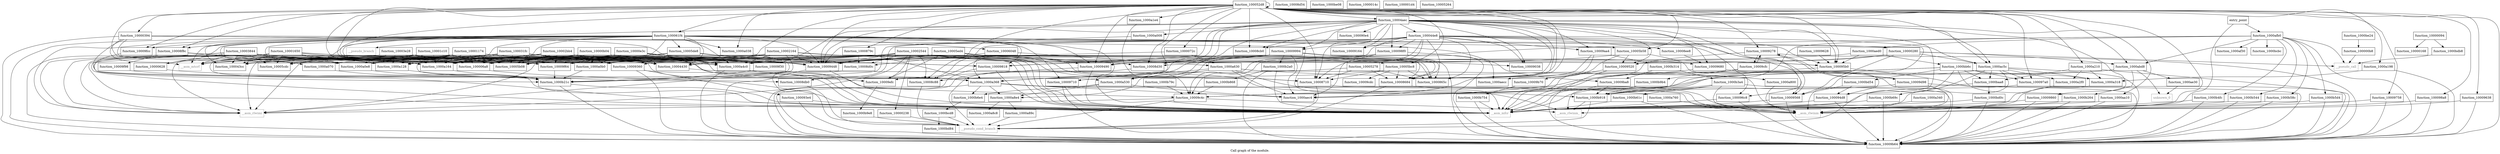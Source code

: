 digraph "Call graph of the module." {
  label="Call graph of the module.";
  node [shape=record];

  Node_function_10005b08 [label="{function_10005b08}"];
  Node_function_10005b58 [label="{function_10005b58}"];
  Node_function_10008cb0 [label="{function_10008cb0}"];
  Node_function_100098f0 [label="{function_100098f0}"];
  Node_function_1000a008 [label="{function_1000a008}"];
  Node_function_100096c8 [label="{function_100096c8}"];
  Node_function_1000a0e8 [label="{function_1000a0e8}"];
  Node_function_10005bc8 [label="{function_10005bc8}"];
  Node_function_1000a038 [label="{function_1000a038}"];
  Node_function_10009710 [label="{function_10009710}"];
  Node_function_10009994 [label="{function_10009994}"];
  Node_function_10008d0c [label="{function_10008d0c}"];
  Node_function_10008d30 [label="{function_10008d30}"];
  Node_function_10009aa4 [label="{function_10009aa4}"];
  Node_function_10008d54 [label="{function_10008d54}"];
  Node_function_10008db0 [label="{function_10008db0}"];
  Node_function_10008c88 [label="{function_10008c88}"];
  Node_function_10005cdc [label="{function_10005cdc}"];
  Node_function_10008ee8 [label="{function_10008ee8}"];
  Node_function_10009758 [label="{function_10009758}"];
  Node_function_10009b64 [label="{function_10009b64}"];
  Node_function_10005de8 [label="{function_10005de8}"];
  Node_function_1000a070 [label="{function_1000a070}"];
  Node_function_100097a0 [label="{function_100097a0}"];
  Node_function_10008684 [label="{function_10008684}"];
  Node_function_10009b70 [label="{function_10009b70}"];
  Node_function_10008f8c [label="{function_10008f8c}"];
  Node_function_10009038 [label="{function_10009038}"];
  Node_function_100090e4 [label="{function_100090e4}"];
  Node_function_10009ba8 [label="{function_10009ba8}"];
  Node_function_10009164 [label="{function_10009164}"];
  Node_function_10009278 [label="{function_10009278}"];
  Node_function_10009c4c [label="{function_10009c4c}"];
  Node_function_10005ed4 [label="{function_10005ed4}"];
  Node_function_10009360 [label="{function_10009360}"];
  Node_function_10006048 [label="{function_10006048}"];
  Node_function_10008710 [label="{function_10008710}"];
  Node_function_100093e4 [label="{function_100093e4}"];
  Node_function_10009cdc [label="{function_10009cdc}"];
  Node_function_10009448 [label="{function_10009448}"];
  Node_function_10009cfc [label="{function_10009cfc}"];
  Node_function_10009490 [label="{function_10009490}"];
  Node_function_10009d98 [label="{function_10009d98}"];
  Node_function_100094d8 [label="{function_100094d8}"];
  Node_function_10009efc [label="{function_10009efc}"];
  Node_function_10009520 [label="{function_10009520}"];
  Node_function_10009f30 [label="{function_10009f30}"];
  Node_function_10009818 [label="{function_10009818}"];
  Node_function_1000a0b0 [label="{function_1000a0b0}"];
  Node_function_10009860 [label="{function_10009860}"];
  Node_function_100098a8 [label="{function_100098a8}"];
  Node_function_100061f4 [label="{function_100061f4}"];
  Node_function_10009568 [label="{function_10009568}"];
  Node_function_1000865c [label="{function_1000865c}"];
  Node_function_1000a128 [label="{function_1000a128}"];
  Node_function_1000879c [label="{function_1000879c}"];
  Node_function_10009680 [label="{function_10009680}"];
  Node_function_10009f64 [label="{function_10009f64}"];
  Node_function_100095b0 [label="{function_100095b0}"];
  Node_function_10009f98 [label="{function_10009f98}"];
  Node_function_10009628 [label="{function_10009628}"];
  Node_function_10009fcc [label="{function_10009fcc}"];
  Node_function_10009638 [label="{function_10009638}"];
  Node_function_1000a164 [label="{function_1000a164}"];
  Node_function_1000b5d4 [label="{function_1000b5d4}"];
  Node_function_1000a198 [label="{function_1000a198}"];
  Node_function_1000a1e4 [label="{function_1000a1e4}"];
  Node_function_1000a210 [label="{function_1000a210}"];
  Node_function_1000a2f0 [label="{function_1000a2f0}"];
  Node_function_1000a318 [label="{function_1000a318}"];
  Node_function_1000a340 [label="{function_1000a340}"];
  Node_function_1000a368 [label="{function_1000a368}"];
  Node_function_1000a4c0 [label="{function_1000a4c0}"];
  Node_function_1000a530 [label="{function_1000a530}"];
  Node_function_1000a630 [label="{function_1000a630}"];
  Node_function_1000a760 [label="{function_1000a760}"];
  Node_function_1000a800 [label="{function_1000a800}"];
  Node_function_1000a89c [label="{function_1000a89c}"];
  Node_function_1000a8c8 [label="{function_1000a8c8}"];
  Node_function_1000a8e4 [label="{function_1000a8e4}"];
  Node_function_1000aa10 [label="{function_1000aa10}"];
  Node_function_1000abd8 [label="{function_1000abd8}"];
  Node_function_1000ac5c [label="{function_1000ac5c}"];
  Node_function_1000ae30 [label="{function_1000ae30}"];
  Node_function_1000aec4 [label="{function_1000aec4}"];
  Node_function_1000aecc [label="{function_1000aecc}"];
  Node_function_1000aed0 [label="{function_1000aed0}"];
  Node_function_1000af30 [label="{function_1000af30}"];
  Node_function_1000afb0 [label="{function_1000afb0}"];
  Node_function_1000b21c [label="{function_1000b21c}"];
  Node_function_1000b264 [label="{function_1000b264}"];
  Node_function_1000b2a0 [label="{function_1000b2a0}"];
  Node_function_1000b314 [label="{function_1000b314}"];
  Node_function_1000b3a4 [label="{function_1000b3a4}"];
  Node_function_1000b4fc [label="{function_1000b4fc}"];
  Node_function_1000b544 [label="{function_1000b544}"];
  Node_function_1000b58c [label="{function_1000b58c}"];
  Node_function_1000b61c [label="{function_1000b61c}"];
  Node_function_1000b69c [label="{function_1000b69c}"];
  Node_function_1000b6e4 [label="{function_1000b6e4}"];
  Node_function_1000b754 [label="{function_1000b754}"];
  Node_function_1000b79c [label="{function_1000b79c}"];
  Node_function_1000b868 [label="{function_1000b868}"];
  Node_function_1000b918 [label="{function_1000b918}"];
  Node_function_1000b9b4 [label="{function_1000b9b4}"];
  Node_function_1000b9e8 [label="{function_1000b9e8}"];
  Node_function_1000baa8 [label="{function_1000baa8}"];
  Node_function_1000bb6c [label="{function_1000bb6c}"];
  Node_function_1000bcbc [label="{function_1000bcbc}"];
  Node_function_1000bcd8 [label="{function_1000bcd8}"];
  Node_function_1000bd0c [label="{function_1000bd0c}"];
  Node_function_1000bd54 [label="{function_1000bd54}"];
  Node_function_1000bd84 [label="{function_1000bd84}"];
  Node_function_1000bdb8 [label="{function_1000bdb8}"];
  Node_function_1000be08 [label="{function_1000be08}"];
  Node_function_1000be24 [label="{function_1000be24}"];
  Node___asm_rlwinm [color="gray50", fontcolor="gray50", label="{__asm_rlwinm}"];
  Node___asm_rlwinm_ [color="gray50", fontcolor="gray50", label="{__asm_rlwinm_}"];
  Node___asm_rlwimi [color="gray50", fontcolor="gray50", label="{__asm_rlwimi}"];
  Node___asm_mfcr [color="gray50", fontcolor="gray50", label="{__asm_mfcr}"];
  Node___asm_mtcrf [color="gray50", fontcolor="gray50", label="{__asm_mtcrf}"];
  Node_unknown_0 [color="gray50", fontcolor="gray50", label="{unknown_0}"];
  Node___pseudo_call [color="gray50", fontcolor="gray50", label="{__pseudo_call}"];
  Node___pseudo_branch [color="gray50", fontcolor="gray50", label="{__pseudo_branch}"];
  Node___pseudo_cond_branch [color="gray50", fontcolor="gray50", label="{__pseudo_cond_branch}"];
  Node_function_10000094 [label="{function_10000094}"];
  Node_function_100000b8 [label="{function_100000b8}"];
  Node_function_1000014c [label="{function_1000014c}"];
  Node_function_10000168 [label="{function_10000168}"];
  Node_function_100001d4 [label="{function_100001d4}"];
  Node_entry_point [label="{entry_point}"];
  Node_function_10000238 [label="{function_10000238}"];
  Node_function_10000280 [label="{function_10000280}"];
  Node_function_10000394 [label="{function_10000394}"];
  Node_function_10000628 [label="{function_10000628}"];
  Node_function_100006a8 [label="{function_100006a8}"];
  Node_function_1000072c [label="{function_1000072c}"];
  Node_function_10000b04 [label="{function_10000b04}"];
  Node_function_10000e3c [label="{function_10000e3c}"];
  Node_function_10001174 [label="{function_10001174}"];
  Node_function_10001650 [label="{function_10001650}"];
  Node_function_10001c10 [label="{function_10001c10}"];
  Node_function_10002164 [label="{function_10002164}"];
  Node_function_10002544 [label="{function_10002544}"];
  Node_function_10002bb4 [label="{function_10002bb4}"];
  Node_function_100031fc [label="{function_100031fc}"];
  Node_function_10003844 [label="{function_10003844}"];
  Node_function_10003e28 [label="{function_10003e28}"];
  Node_function_100043cc [label="{function_100043cc}"];
  Node_function_10004430 [label="{function_10004430}"];
  Node_function_100044e8 [label="{function_100044e8}"];
  Node_function_10004aec [label="{function_10004aec}"];
  Node_function_10005264 [label="{function_10005264}"];
  Node_function_10005278 [label="{function_10005278}"];
  Node_function_100052d8 [label="{function_100052d8}"];
  Node_function_10005b58 -> Node_function_10009b70;
  Node_function_10005b58 -> Node_function_100094d8;
  Node_function_10005b58 -> Node_function_10009520;
  Node_function_10005b58 -> Node_function_10009818;
  Node_function_100098f0 -> Node_function_10009b64;
  Node_function_100098f0 -> Node_function_10009448;
  Node_function_100098f0 -> Node_function_1000a530;
  Node_function_100098f0 -> Node_function_1000aec4;
  Node_function_100098f0 -> Node_function_1000aecc;
  Node_function_1000a008 -> Node_function_1000b21c;
  Node_function_100096c8 -> Node_function_10009b64;
  Node_function_100096c8 -> Node___asm_mfcr;
  Node_function_1000a0e8 -> Node_function_1000b21c;
  Node_function_10005bc8 -> Node_function_10008c88;
  Node_function_10005bc8 -> Node_function_10008684;
  Node_function_10005bc8 -> Node_function_10008710;
  Node_function_10005bc8 -> Node_function_10009cdc;
  Node_function_10005bc8 -> Node_function_1000865c;
  Node_function_1000a038 -> Node_function_1000b21c;
  Node_function_10009710 -> Node_function_10009b64;
  Node_function_10009710 -> Node___asm_mfcr;
  Node_function_10009994 -> Node_function_10009b64;
  Node_function_10009994 -> Node_function_10009360;
  Node_function_10009994 -> Node_function_10009448;
  Node_function_10009994 -> Node_function_100095b0;
  Node_function_10009994 -> Node_function_1000a368;
  Node_function_10009994 -> Node_function_1000a4c0;
  Node_function_10009994 -> Node_function_1000a530;
  Node_function_10009994 -> Node_function_1000aec4;
  Node_function_10009994 -> Node_function_1000b2a0;
  Node_function_10008d0c -> Node___pseudo_cond_branch;
  Node_function_10008d30 -> Node___pseudo_cond_branch;
  Node_function_10009aa4 -> Node_function_1000aec4;
  Node_function_10009aa4 -> Node_function_1000aecc;
  Node_function_10009aa4 -> Node_function_1000b314;
  Node_function_10008db0 -> Node___pseudo_cond_branch;
  Node_function_10008c88 -> Node___pseudo_cond_branch;
  Node_function_10008ee8 -> Node_function_10009680;
  Node_function_10009758 -> Node_function_10009b64;
  Node_function_10009758 -> Node___asm_mfcr;
  Node_function_10005de8 -> Node_function_10008d30;
  Node_function_10005de8 -> Node_function_10009360;
  Node_function_10005de8 -> Node_function_10009448;
  Node_function_10005de8 -> Node_function_10009f64;
  Node_function_10005de8 -> Node_function_1000a164;
  Node_function_1000a070 -> Node_function_1000b21c;
  Node_function_100097a0 -> Node_function_10009b64;
  Node_function_100097a0 -> Node___asm_mfcr;
  Node_function_10008684 -> Node___asm_rlwinm;
  Node_function_10008684 -> Node___pseudo_cond_branch;
  Node_function_10009b70 -> Node_function_1000b754;
  Node_function_10008f8c -> Node_function_10009b64;
  Node_function_10008f8c -> Node_function_10009448;
  Node_function_10008f8c -> Node_function_10009f64;
  Node_function_10008f8c -> Node_function_10009f98;
  Node_function_10008f8c -> Node_function_1000a164;
  Node_function_10009ba8 -> Node_function_1000b918;
  Node_function_10009ba8 -> Node___asm_rlwinm_;
  Node_function_10009278 -> Node_function_10009b64;
  Node_function_10009278 -> Node_function_10009cfc;
  Node_function_10009278 -> Node_function_10009d98;
  Node_function_10009278 -> Node___asm_mfcr;
  Node_function_10009c4c -> Node___asm_rlwinm_;
  Node_function_10009c4c -> Node___asm_rlwimi;
  Node_function_10009c4c -> Node___pseudo_cond_branch;
  Node_function_10005ed4 -> Node_function_10008684;
  Node_function_10005ed4 -> Node_function_10008710;
  Node_function_10005ed4 -> Node_function_10009448;
  Node_function_10005ed4 -> Node_function_10009490;
  Node_function_10005ed4 -> Node_function_10009efc;
  Node_function_10005ed4 -> Node_function_1000a0b0;
  Node_function_10005ed4 -> Node_function_1000865c;
  Node_function_10005ed4 -> Node_function_10009f64;
  Node_function_10005ed4 -> Node_function_1000a164;
  Node_function_10009360 -> Node_function_10009b64;
  Node_function_10009360 -> Node_function_100093e4;
  Node_function_10009360 -> Node___asm_mfcr;
  Node_function_10006048 -> Node_function_10008d0c;
  Node_function_10006048 -> Node_function_10008c88;
  Node_function_10006048 -> Node_function_1000a368;
  Node_function_10006048 -> Node_function_1000a630;
  Node_function_10008710 -> Node___asm_rlwinm;
  Node_function_10008710 -> Node___pseudo_cond_branch;
  Node_function_100093e4 -> Node_function_10009b64;
  Node_function_100093e4 -> Node___asm_mfcr;
  Node_function_10009448 -> Node_function_10009b64;
  Node_function_10009448 -> Node___asm_mfcr;
  Node_function_10009cfc -> Node_function_10009278;
  Node_function_10009cfc -> Node_function_10009c4c;
  Node_function_10009cfc -> Node_function_1000b9b4;
  Node_function_10009490 -> Node_function_10009b64;
  Node_function_10009490 -> Node___asm_mfcr;
  Node_function_10009d98 -> Node_function_10009b64;
  Node_function_10009d98 -> Node_function_10009278;
  Node_function_10009d98 -> Node_function_1000b918;
  Node_function_10009d98 -> Node___asm_rlwinm;
  Node_function_100094d8 -> Node_function_10009b64;
  Node_function_100094d8 -> Node___asm_mfcr;
  Node_function_10009efc -> Node_function_1000b9e8;
  Node_function_10009520 -> Node_function_10009b64;
  Node_function_10009520 -> Node___asm_mfcr;
  Node_function_10009f30 -> Node_function_1000b21c;
  Node_function_10009818 -> Node_function_10009b64;
  Node_function_10009818 -> Node___asm_mfcr;
  Node_function_1000a0b0 -> Node_function_1000b21c;
  Node_function_10009860 -> Node_function_10009b64;
  Node_function_10009860 -> Node___asm_mfcr;
  Node_function_100098a8 -> Node_function_10009b64;
  Node_function_100098a8 -> Node___asm_mfcr;
  Node_function_100061f4 -> Node_function_10005b08;
  Node_function_100061f4 -> Node_function_10005b58;
  Node_function_100061f4 -> Node_function_1000a0e8;
  Node_function_100061f4 -> Node_function_1000a038;
  Node_function_100061f4 -> Node_function_10009710;
  Node_function_100061f4 -> Node_function_10009b64;
  Node_function_100061f4 -> Node_function_10005de8;
  Node_function_100061f4 -> Node_function_1000a070;
  Node_function_100061f4 -> Node_function_10008f8c;
  Node_function_100061f4 -> Node_function_10009ba8;
  Node_function_100061f4 -> Node_function_10009360;
  Node_function_100061f4 -> Node_function_10006048;
  Node_function_100061f4 -> Node_function_10009448;
  Node_function_100061f4 -> Node_function_10009490;
  Node_function_100061f4 -> Node_function_10009818;
  Node_function_100061f4 -> Node_function_1000a0b0;
  Node_function_100061f4 -> Node_function_1000a128;
  Node_function_100061f4 -> Node_function_10009fcc;
  Node_function_100061f4 -> Node_function_1000a164;
  Node_function_100061f4 -> Node_function_1000a4c0;
  Node_function_100061f4 -> Node___asm_rlwinm;
  Node_function_100061f4 -> Node___asm_rlwimi;
  Node_function_100061f4 -> Node___asm_mfcr;
  Node_function_100061f4 -> Node___asm_mtcrf;
  Node_function_100061f4 -> Node___pseudo_branch;
  Node_function_100061f4 -> Node_function_100043cc;
  Node_function_100061f4 -> Node_function_10004430;
  Node_function_10009568 -> Node_function_10009b64;
  Node_function_10009568 -> Node___asm_mfcr;
  Node_function_1000a128 -> Node_function_1000b21c;
  Node_function_1000879c -> Node_function_10008d0c;
  Node_function_1000879c -> Node_function_1000a368;
  Node_function_10009680 -> Node_function_10009b64;
  Node_function_10009680 -> Node___asm_mfcr;
  Node_function_10009f64 -> Node_function_1000b21c;
  Node_function_100095b0 -> Node_function_10009b64;
  Node_function_100095b0 -> Node___asm_mfcr;
  Node_function_10009f98 -> Node_function_1000b21c;
  Node_function_10009628 -> Node_function_100095b0;
  Node_function_10009fcc -> Node_function_1000b21c;
  Node_function_10009638 -> Node_function_10009b64;
  Node_function_10009638 -> Node___asm_mfcr;
  Node_function_1000a164 -> Node_function_1000b21c;
  Node_function_1000b5d4 -> Node_function_10009b64;
  Node_function_1000b5d4 -> Node___asm_mfcr;
  Node_function_1000a198 -> Node_function_10009b64;
  Node_function_1000a198 -> Node_function_1000a318;
  Node_function_1000a1e4 -> Node_function_10009c4c;
  Node_function_1000a210 -> Node_function_10009b64;
  Node_function_1000a210 -> Node_function_1000a2f0;
  Node_function_1000a210 -> Node_function_1000a318;
  Node_function_1000a210 -> Node_function_1000baa8;
  Node_function_1000a2f0 -> Node___asm_rlwinm;
  Node_function_1000a318 -> Node___asm_rlwinm;
  Node_function_1000a340 -> Node___asm_rlwinm;
  Node_function_1000a368 -> Node_function_10009b64;
  Node_function_1000a368 -> Node_function_1000a760;
  Node_function_1000a368 -> Node_function_1000a8e4;
  Node_function_1000a368 -> Node_function_1000aec4;
  Node_function_1000a368 -> Node_function_1000b6e4;
  Node_function_1000a368 -> Node___asm_rlwinm;
  Node_function_1000a4c0 -> Node_function_10009b64;
  Node_function_1000a4c0 -> Node_function_10009c4c;
  Node_function_1000a4c0 -> Node_function_1000a368;
  Node_function_1000a530 -> Node_function_1000a8e4;
  Node_function_1000a530 -> Node_function_1000aec4;
  Node_function_1000a530 -> Node_function_1000b6e4;
  Node_function_1000a630 -> Node_function_1000a368;
  Node_function_1000a630 -> Node_function_1000a530;
  Node_function_1000a630 -> Node_function_1000a800;
  Node_function_1000a630 -> Node_function_1000a8e4;
  Node_function_1000a630 -> Node_function_1000aec4;
  Node_function_1000a630 -> Node_function_1000b918;
  Node_function_1000a630 -> Node___asm_rlwinm;
  Node_function_1000a760 -> Node___asm_rlwinm;
  Node_function_1000a800 -> Node___asm_rlwinm;
  Node_function_1000a89c -> Node___pseudo_cond_branch;
  Node_function_1000a8e4 -> Node_function_1000a89c;
  Node_function_1000a8e4 -> Node_function_1000a8c8;
  Node_function_1000aa10 -> Node_function_10009b64;
  Node_function_1000aa10 -> Node___asm_rlwinm_;
  Node_function_1000abd8 -> Node_function_1000ae30;
  Node_function_1000abd8 -> Node_function_1000aec4;
  Node_function_1000abd8 -> Node_function_1000aecc;
  Node_function_1000abd8 -> Node_function_1000b264;
  Node_function_1000abd8 -> Node_unknown_0;
  Node_function_1000ac5c -> Node_function_10009b64;
  Node_function_1000ac5c -> Node_function_100097a0;
  Node_function_1000ac5c -> Node_function_1000a2f0;
  Node_function_1000ac5c -> Node_function_1000a318;
  Node_function_1000ac5c -> Node_function_1000b69c;
  Node_function_1000ac5c -> Node_function_1000baa8;
  Node_function_1000ac5c -> Node___asm_rlwinm;
  Node_function_1000ac5c -> Node___asm_mfcr;
  Node_function_1000ae30 -> Node_unknown_0;
  Node_function_1000aed0 -> Node_function_10009360;
  Node_function_1000aed0 -> Node_function_100095b0;
  Node_function_1000aed0 -> Node_function_1000bb6c;
  Node_function_1000afb0 -> Node_function_10009b64;
  Node_function_1000afb0 -> Node_function_10009c4c;
  Node_function_1000afb0 -> Node_function_1000b5d4;
  Node_function_1000afb0 -> Node_function_1000abd8;
  Node_function_1000afb0 -> Node_function_1000aed0;
  Node_function_1000afb0 -> Node_function_1000af30;
  Node_function_1000afb0 -> Node_function_1000b4fc;
  Node_function_1000afb0 -> Node_function_1000b544;
  Node_function_1000afb0 -> Node_function_1000b58c;
  Node_function_1000afb0 -> Node_function_1000b918;
  Node_function_1000afb0 -> Node_function_1000bcbc;
  Node_function_1000afb0 -> Node___pseudo_call;
  Node_function_1000b21c -> Node_function_10009b64;
  Node_function_1000b21c -> Node___asm_mfcr;
  Node_function_1000b264 -> Node_function_10009b64;
  Node_function_1000b264 -> Node___asm_mfcr;
  Node_function_1000b2a0 -> Node_function_10009b64;
  Node_function_1000b2a0 -> Node_function_1000b868;
  Node_function_1000b2a0 -> Node___asm_mfcr;
  Node_function_1000b314 -> Node_function_10009ba8;
  Node_function_1000b314 -> Node_function_1000b3a4;
  Node_function_1000b3a4 -> Node_function_10009b64;
  Node_function_1000b3a4 -> Node_function_1000b61c;
  Node_function_1000b3a4 -> Node_function_1000b918;
  Node_function_1000b3a4 -> Node___asm_rlwinm;
  Node_function_1000b3a4 -> Node___asm_mfcr;
  Node_function_1000b4fc -> Node_function_10009b64;
  Node_function_1000b4fc -> Node___asm_mfcr;
  Node_function_1000b544 -> Node_function_10009b64;
  Node_function_1000b544 -> Node___asm_mfcr;
  Node_function_1000b58c -> Node_function_10009b64;
  Node_function_1000b58c -> Node___asm_mfcr;
  Node_function_1000b61c -> Node_function_10009b64;
  Node_function_1000b61c -> Node___asm_mfcr;
  Node_function_1000b69c -> Node_function_10009b64;
  Node_function_1000b69c -> Node___asm_mfcr;
  Node_function_1000b6e4 -> Node_function_1000bcd8;
  Node_function_1000b754 -> Node_function_10009b64;
  Node_function_1000b754 -> Node___asm_mfcr;
  Node_function_1000b79c -> Node_function_10009c4c;
  Node_function_1000b868 -> Node_function_10009c4c;
  Node_function_1000b918 -> Node___asm_rlwinm_;
  Node_function_1000b918 -> Node___pseudo_cond_branch;
  Node_function_1000b9b4 -> Node_function_1000b918;
  Node_function_1000b9e8 -> Node___pseudo_cond_branch;
  Node_function_1000baa8 -> Node_function_1000b918;
  Node_function_1000baa8 -> Node_function_1000bd0c;
  Node_function_1000bb6c -> Node_function_100097a0;
  Node_function_1000bb6c -> Node_function_10009c4c;
  Node_function_1000bb6c -> Node_function_1000a318;
  Node_function_1000bb6c -> Node_function_1000aec4;
  Node_function_1000bb6c -> Node_function_1000b264;
  Node_function_1000bb6c -> Node_function_1000baa8;
  Node_function_1000bb6c -> Node_function_1000bd54;
  Node_function_1000bb6c -> Node___pseudo_cond_branch;
  Node_function_1000bcd8 -> Node_function_1000bd84;
  Node_function_1000bcd8 -> Node___pseudo_cond_branch;
  Node_function_1000bd0c -> Node_function_10009b64;
  Node_function_1000bd0c -> Node___asm_mfcr;
  Node_function_1000bd54 -> Node_function_100094d8;
  Node_function_1000bd54 -> Node_function_10009568;
  Node_function_1000bd84 -> Node_function_10009b64;
  Node_function_1000bdb8 -> Node___pseudo_call;
  Node_function_1000be24 -> Node_function_100000b8;
  Node_function_10000094 -> Node_function_1000bdb8;
  Node_function_10000094 -> Node_function_10000168;
  Node_function_100000b8 -> Node___pseudo_call;
  Node_entry_point -> Node_function_1000afb0;
  Node_entry_point -> Node___asm_rlwinm;
  Node_function_10000238 -> Node___pseudo_cond_branch;
  Node_function_10000280 -> Node_function_10009490;
  Node_function_10000280 -> Node_function_10009520;
  Node_function_10000280 -> Node_function_10009568;
  Node_function_10000280 -> Node_function_1000abd8;
  Node_function_10000280 -> Node_function_1000ac5c;
  Node_function_10000280 -> Node___pseudo_call;
  Node_function_10000394 -> Node_function_10008d0c;
  Node_function_10000394 -> Node_function_10009b64;
  Node_function_10000394 -> Node_function_1000a4c0;
  Node_function_10000394 -> Node_function_1000a530;
  Node_function_10000394 -> Node___asm_mfcr;
  Node_function_10000394 -> Node___asm_mtcrf;
  Node_function_10000394 -> Node_function_10000280;
  Node_function_10000628 -> Node_function_10009efc;
  Node_function_100006a8 -> Node_function_10008db0;
  Node_function_1000072c -> Node_function_1000a4c0;
  Node_function_1000072c -> Node_function_1000a630;
  Node_function_10000b04 -> Node_function_10005b08;
  Node_function_10000b04 -> Node_function_10005cdc;
  Node_function_10000b04 -> Node_function_10009f30;
  Node_function_10000b04 -> Node_function_1000a0b0;
  Node_function_10000b04 -> Node_function_10009f64;
  Node_function_10000b04 -> Node_function_1000a164;
  Node_function_10000b04 -> Node_function_1000a4c0;
  Node_function_10000b04 -> Node___asm_mfcr;
  Node_function_10000b04 -> Node_function_100006a8;
  Node_function_10000e3c -> Node_function_10005b08;
  Node_function_10000e3c -> Node_function_10005cdc;
  Node_function_10000e3c -> Node_function_10009f30;
  Node_function_10000e3c -> Node_function_1000a0b0;
  Node_function_10000e3c -> Node_function_10009f64;
  Node_function_10000e3c -> Node_function_1000a164;
  Node_function_10000e3c -> Node_function_1000a4c0;
  Node_function_10000e3c -> Node___asm_mfcr;
  Node_function_10000e3c -> Node_function_100006a8;
  Node_function_10001174 -> Node_function_10005b08;
  Node_function_10001174 -> Node_function_1000a0e8;
  Node_function_10001174 -> Node_function_10005cdc;
  Node_function_10001174 -> Node_function_10009448;
  Node_function_10001174 -> Node_function_1000a128;
  Node_function_10001174 -> Node_function_1000a164;
  Node_function_10001174 -> Node_function_1000a4c0;
  Node_function_10001174 -> Node___asm_rlwimi;
  Node_function_10001174 -> Node___asm_mfcr;
  Node_function_10001174 -> Node___asm_mtcrf;
  Node_function_10001174 -> Node_function_100006a8;
  Node_function_10001174 -> Node_function_100043cc;
  Node_function_10001174 -> Node_function_10004430;
  Node_function_10001650 -> Node_function_10005b08;
  Node_function_10001650 -> Node_function_1000a0e8;
  Node_function_10001650 -> Node_function_10008d0c;
  Node_function_10001650 -> Node_function_10005cdc;
  Node_function_10001650 -> Node_function_10009448;
  Node_function_10001650 -> Node_function_1000a128;
  Node_function_10001650 -> Node_function_1000a164;
  Node_function_10001650 -> Node_function_1000a4c0;
  Node_function_10001650 -> Node___asm_rlwimi;
  Node_function_10001650 -> Node___asm_mfcr;
  Node_function_10001650 -> Node___asm_mtcrf;
  Node_function_10001650 -> Node_function_100006a8;
  Node_function_10001650 -> Node_function_100043cc;
  Node_function_10001650 -> Node_function_10004430;
  Node_function_10001c10 -> Node_function_10005b08;
  Node_function_10001c10 -> Node_function_1000a0e8;
  Node_function_10001c10 -> Node_function_10005cdc;
  Node_function_10001c10 -> Node_function_10009448;
  Node_function_10001c10 -> Node_function_1000a128;
  Node_function_10001c10 -> Node_function_1000a164;
  Node_function_10001c10 -> Node_function_1000a4c0;
  Node_function_10001c10 -> Node___asm_rlwimi;
  Node_function_10001c10 -> Node___asm_mfcr;
  Node_function_10001c10 -> Node___asm_mtcrf;
  Node_function_10001c10 -> Node_function_100006a8;
  Node_function_10001c10 -> Node_function_100043cc;
  Node_function_10001c10 -> Node_function_10004430;
  Node_function_10002164 -> Node_function_10005b08;
  Node_function_10002164 -> Node_function_1000a0e8;
  Node_function_10002164 -> Node_function_10008d0c;
  Node_function_10002164 -> Node_function_10008710;
  Node_function_10002164 -> Node_function_10009448;
  Node_function_10002164 -> Node_function_1000865c;
  Node_function_10002164 -> Node_function_1000a128;
  Node_function_10002164 -> Node_function_1000a164;
  Node_function_10002164 -> Node_function_1000a4c0;
  Node_function_10002164 -> Node___asm_rlwimi;
  Node_function_10002164 -> Node___asm_mfcr;
  Node_function_10002164 -> Node___asm_mtcrf;
  Node_function_10002164 -> Node_function_100006a8;
  Node_function_10002164 -> Node_function_100043cc;
  Node_function_10002164 -> Node_function_10004430;
  Node_function_10002544 -> Node_function_10005b08;
  Node_function_10002544 -> Node_function_1000a0e8;
  Node_function_10002544 -> Node_function_10005bc8;
  Node_function_10002544 -> Node_function_10008d0c;
  Node_function_10002544 -> Node_function_10008c88;
  Node_function_10002544 -> Node_function_10008684;
  Node_function_10002544 -> Node_function_10009038;
  Node_function_10002544 -> Node_function_10008710;
  Node_function_10002544 -> Node_function_10009448;
  Node_function_10002544 -> Node_function_10009efc;
  Node_function_10002544 -> Node_function_1000865c;
  Node_function_10002544 -> Node_function_1000a128;
  Node_function_10002544 -> Node_function_10009680;
  Node_function_10002544 -> Node_function_100095b0;
  Node_function_10002544 -> Node_function_1000a164;
  Node_function_10002544 -> Node_function_1000a4c0;
  Node_function_10002544 -> Node___asm_rlwimi;
  Node_function_10002544 -> Node___asm_mfcr;
  Node_function_10002544 -> Node___asm_mtcrf;
  Node_function_10002544 -> Node_function_10000238;
  Node_function_10002544 -> Node_function_100006a8;
  Node_function_10002544 -> Node_function_100043cc;
  Node_function_10002544 -> Node_function_10004430;
  Node_function_10002bb4 -> Node_function_10005b08;
  Node_function_10002bb4 -> Node_function_1000a0e8;
  Node_function_10002bb4 -> Node_function_10005cdc;
  Node_function_10002bb4 -> Node_function_1000a070;
  Node_function_10002bb4 -> Node_function_10009360;
  Node_function_10002bb4 -> Node_function_10009448;
  Node_function_10002bb4 -> Node_function_10009818;
  Node_function_10002bb4 -> Node_function_1000a128;
  Node_function_10002bb4 -> Node_function_10009f64;
  Node_function_10002bb4 -> Node_function_1000a164;
  Node_function_10002bb4 -> Node_function_1000a368;
  Node_function_10002bb4 -> Node_function_1000a4c0;
  Node_function_10002bb4 -> Node___asm_rlwimi;
  Node_function_10002bb4 -> Node___asm_mfcr;
  Node_function_10002bb4 -> Node___asm_mtcrf;
  Node_function_10002bb4 -> Node_function_100006a8;
  Node_function_10002bb4 -> Node_function_100043cc;
  Node_function_10002bb4 -> Node_function_10004430;
  Node_function_100031fc -> Node_function_10005b08;
  Node_function_100031fc -> Node_function_1000a0e8;
  Node_function_100031fc -> Node_function_10005cdc;
  Node_function_100031fc -> Node_function_1000a070;
  Node_function_100031fc -> Node_function_10009360;
  Node_function_100031fc -> Node_function_10009448;
  Node_function_100031fc -> Node_function_10009818;
  Node_function_100031fc -> Node_function_1000a128;
  Node_function_100031fc -> Node_function_10009f64;
  Node_function_100031fc -> Node_function_1000a164;
  Node_function_100031fc -> Node_function_1000a368;
  Node_function_100031fc -> Node_function_1000a4c0;
  Node_function_100031fc -> Node___asm_rlwimi;
  Node_function_100031fc -> Node___asm_mfcr;
  Node_function_100031fc -> Node___asm_mtcrf;
  Node_function_100031fc -> Node_function_100006a8;
  Node_function_100031fc -> Node_function_100043cc;
  Node_function_100031fc -> Node_function_10004430;
  Node_function_10003844 -> Node_function_10005b08;
  Node_function_10003844 -> Node_function_1000a0e8;
  Node_function_10003844 -> Node_function_10005cdc;
  Node_function_10003844 -> Node_function_10009448;
  Node_function_10003844 -> Node_function_1000a128;
  Node_function_10003844 -> Node_function_1000a164;
  Node_function_10003844 -> Node_function_1000a4c0;
  Node_function_10003844 -> Node___asm_rlwimi;
  Node_function_10003844 -> Node___asm_mfcr;
  Node_function_10003844 -> Node___asm_mtcrf;
  Node_function_10003844 -> Node_function_10000628;
  Node_function_10003844 -> Node_function_100006a8;
  Node_function_10003844 -> Node_function_100043cc;
  Node_function_10003844 -> Node_function_10004430;
  Node_function_10003e28 -> Node_function_10005b08;
  Node_function_10003e28 -> Node_function_1000a0e8;
  Node_function_10003e28 -> Node_function_10009448;
  Node_function_10003e28 -> Node_function_1000a128;
  Node_function_10003e28 -> Node_function_1000a164;
  Node_function_10003e28 -> Node_function_1000a4c0;
  Node_function_10003e28 -> Node___asm_rlwimi;
  Node_function_10003e28 -> Node___asm_mfcr;
  Node_function_10003e28 -> Node___asm_mtcrf;
  Node_function_10003e28 -> Node_function_10000628;
  Node_function_10003e28 -> Node_function_100006a8;
  Node_function_10003e28 -> Node_function_100043cc;
  Node_function_10003e28 -> Node_function_10004430;
  Node_function_10004430 -> Node___asm_rlwinm_;
  Node_function_100044e8 -> Node_function_10008cb0;
  Node_function_100044e8 -> Node_function_100098f0;
  Node_function_100044e8 -> Node_function_100096c8;
  Node_function_100044e8 -> Node_function_10009994;
  Node_function_100044e8 -> Node_function_10008d30;
  Node_function_100044e8 -> Node_function_10009aa4;
  Node_function_100044e8 -> Node_function_10008db0;
  Node_function_100044e8 -> Node_function_10008c88;
  Node_function_100044e8 -> Node_function_10008ee8;
  Node_function_100044e8 -> Node_function_10008684;
  Node_function_100044e8 -> Node_function_10009038;
  Node_function_100044e8 -> Node_function_10009164;
  Node_function_100044e8 -> Node_function_10009c4c;
  Node_function_100044e8 -> Node_function_10008710;
  Node_function_100044e8 -> Node_function_10009448;
  Node_function_100044e8 -> Node_function_10009568;
  Node_function_100044e8 -> Node_function_1000865c;
  Node_function_100044e8 -> Node_function_100095b0;
  Node_function_100044e8 -> Node_function_1000ac5c;
  Node_function_10004aec -> Node_function_10008cb0;
  Node_function_10004aec -> Node_function_100098f0;
  Node_function_10004aec -> Node_function_1000a008;
  Node_function_10004aec -> Node_function_100096c8;
  Node_function_10004aec -> Node_function_10009994;
  Node_function_10004aec -> Node_function_10008d30;
  Node_function_10004aec -> Node_function_10009aa4;
  Node_function_10004aec -> Node_function_10008684;
  Node_function_10004aec -> Node_function_10009038;
  Node_function_10004aec -> Node_function_100090e4;
  Node_function_10004aec -> Node_function_10009164;
  Node_function_10004aec -> Node_function_10008710;
  Node_function_10004aec -> Node_function_10009448;
  Node_function_10004aec -> Node_function_10009490;
  Node_function_10004aec -> Node_function_100094d8;
  Node_function_10004aec -> Node_function_10009520;
  Node_function_10004aec -> Node_function_10009f30;
  Node_function_10004aec -> Node_function_10009818;
  Node_function_10004aec -> Node_function_10009860;
  Node_function_10004aec -> Node_function_10009568;
  Node_function_10004aec -> Node_function_1000865c;
  Node_function_10004aec -> Node_function_10009680;
  Node_function_10004aec -> Node_function_100095b0;
  Node_function_10004aec -> Node_function_1000a164;
  Node_function_10004aec -> Node_function_1000a368;
  Node_function_10004aec -> Node_function_1000aa10;
  Node_function_10004aec -> Node_function_1000ac5c;
  Node_function_10004aec -> Node_function_100044e8;
  Node_function_10005278 -> Node_function_10008684;
  Node_function_10005278 -> Node_function_10008710;
  Node_function_10005278 -> Node_function_10009efc;
  Node_function_10005278 -> Node_function_1000865c;
  Node_function_100052d8 -> Node_function_10005b08;
  Node_function_100052d8 -> Node_function_10005b58;
  Node_function_100052d8 -> Node_function_10008cb0;
  Node_function_100052d8 -> Node_function_10005bc8;
  Node_function_100052d8 -> Node_function_1000a038;
  Node_function_100052d8 -> Node_function_10009710;
  Node_function_100052d8 -> Node_function_10008d30;
  Node_function_100052d8 -> Node_function_10008c88;
  Node_function_100052d8 -> Node_function_10009758;
  Node_function_100052d8 -> Node_function_10009b64;
  Node_function_100052d8 -> Node_function_100097a0;
  Node_function_100052d8 -> Node_function_10008684;
  Node_function_100052d8 -> Node_function_10008f8c;
  Node_function_100052d8 -> Node_function_10009278;
  Node_function_100052d8 -> Node_function_10009360;
  Node_function_100052d8 -> Node_function_10008710;
  Node_function_100052d8 -> Node_function_10009448;
  Node_function_100052d8 -> Node_function_10009490;
  Node_function_100052d8 -> Node_function_1000a0b0;
  Node_function_100052d8 -> Node_function_100098a8;
  Node_function_100052d8 -> Node_function_100061f4;
  Node_function_100052d8 -> Node_function_1000865c;
  Node_function_100052d8 -> Node_function_1000879c;
  Node_function_100052d8 -> Node_function_10009f64;
  Node_function_100052d8 -> Node_function_100095b0;
  Node_function_100052d8 -> Node_function_10009fcc;
  Node_function_100052d8 -> Node_function_10009638;
  Node_function_100052d8 -> Node_function_1000a164;
  Node_function_100052d8 -> Node_function_1000a198;
  Node_function_100052d8 -> Node_function_1000a1e4;
  Node_function_100052d8 -> Node_function_1000a210;
  Node_function_100052d8 -> Node_function_1000abd8;
  Node_function_100052d8 -> Node_function_1000ac5c;
  Node_function_100052d8 -> Node___asm_rlwinm;
  Node_function_100052d8 -> Node_function_10000394;
  Node_function_100052d8 -> Node_function_1000072c;
  Node_function_100052d8 -> Node_function_10004aec;
  Node_function_100052d8 -> Node_function_100052d8;
}
